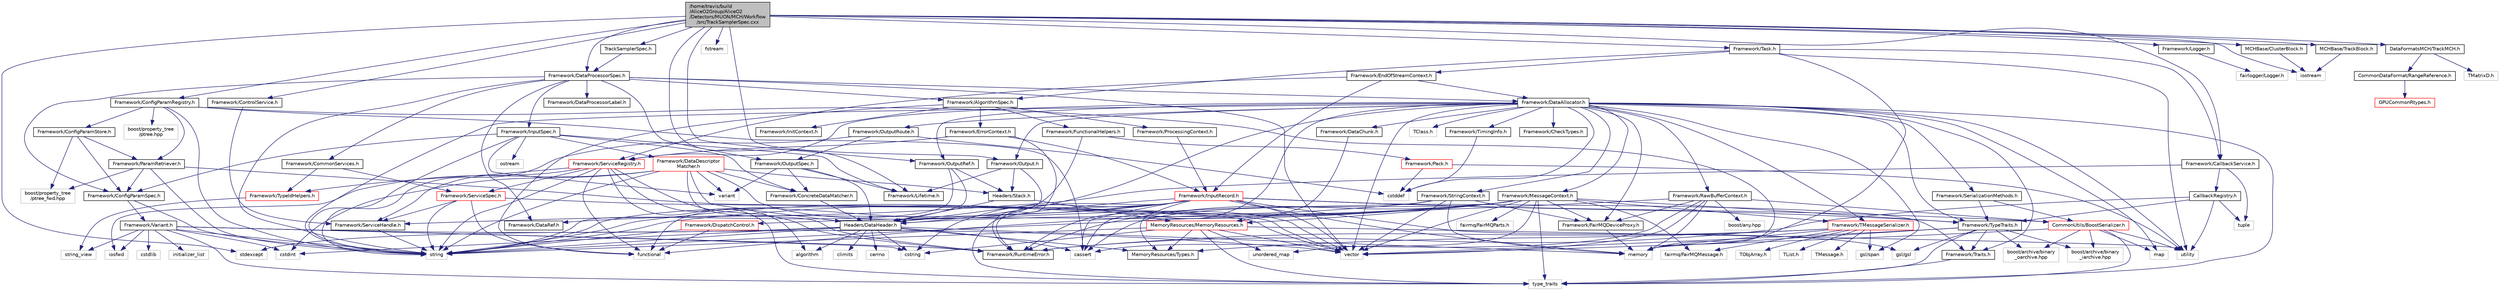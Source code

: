 digraph "/home/travis/build/AliceO2Group/AliceO2/Detectors/MUON/MCH/Workflow/src/TrackSamplerSpec.cxx"
{
 // INTERACTIVE_SVG=YES
  bgcolor="transparent";
  edge [fontname="Helvetica",fontsize="10",labelfontname="Helvetica",labelfontsize="10"];
  node [fontname="Helvetica",fontsize="10",shape=record];
  Node0 [label="/home/travis/build\l/AliceO2Group/AliceO2\l/Detectors/MUON/MCH/Workflow\l/src/TrackSamplerSpec.cxx",height=0.2,width=0.4,color="black", fillcolor="grey75", style="filled", fontcolor="black"];
  Node0 -> Node1 [color="midnightblue",fontsize="10",style="solid",fontname="Helvetica"];
  Node1 [label="TrackSamplerSpec.h",height=0.2,width=0.4,color="black",URL="$da/d4e/TrackSamplerSpec_8h.html",tooltip="Definition of a data processor to read and send tracks. "];
  Node1 -> Node2 [color="midnightblue",fontsize="10",style="solid",fontname="Helvetica"];
  Node2 [label="Framework/DataProcessorSpec.h",height=0.2,width=0.4,color="black",URL="$d0/df4/DataProcessorSpec_8h.html"];
  Node2 -> Node3 [color="midnightblue",fontsize="10",style="solid",fontname="Helvetica"];
  Node3 [label="Framework/AlgorithmSpec.h",height=0.2,width=0.4,color="black",URL="$d0/d14/AlgorithmSpec_8h.html"];
  Node3 -> Node4 [color="midnightblue",fontsize="10",style="solid",fontname="Helvetica"];
  Node4 [label="Framework/ProcessingContext.h",height=0.2,width=0.4,color="black",URL="$de/d6a/ProcessingContext_8h.html"];
  Node4 -> Node5 [color="midnightblue",fontsize="10",style="solid",fontname="Helvetica"];
  Node5 [label="Framework/InputRecord.h",height=0.2,width=0.4,color="red",URL="$d6/d5c/InputRecord_8h.html"];
  Node5 -> Node6 [color="midnightblue",fontsize="10",style="solid",fontname="Helvetica"];
  Node6 [label="Framework/DataRef.h",height=0.2,width=0.4,color="black",URL="$d5/dfb/DataRef_8h.html"];
  Node5 -> Node23 [color="midnightblue",fontsize="10",style="solid",fontname="Helvetica"];
  Node23 [label="Framework/TypeTraits.h",height=0.2,width=0.4,color="black",URL="$d0/d95/TypeTraits_8h.html"];
  Node23 -> Node24 [color="midnightblue",fontsize="10",style="solid",fontname="Helvetica"];
  Node24 [label="type_traits",height=0.2,width=0.4,color="grey75"];
  Node23 -> Node25 [color="midnightblue",fontsize="10",style="solid",fontname="Helvetica"];
  Node25 [label="vector",height=0.2,width=0.4,color="grey75"];
  Node23 -> Node18 [color="midnightblue",fontsize="10",style="solid",fontname="Helvetica"];
  Node18 [label="memory",height=0.2,width=0.4,color="grey75"];
  Node23 -> Node26 [color="midnightblue",fontsize="10",style="solid",fontname="Helvetica"];
  Node26 [label="Framework/Traits.h",height=0.2,width=0.4,color="black",URL="$db/d31/Traits_8h.html"];
  Node26 -> Node24 [color="midnightblue",fontsize="10",style="solid",fontname="Helvetica"];
  Node23 -> Node27 [color="midnightblue",fontsize="10",style="solid",fontname="Helvetica"];
  Node27 [label="boost/archive/binary\l_iarchive.hpp",height=0.2,width=0.4,color="grey75"];
  Node23 -> Node28 [color="midnightblue",fontsize="10",style="solid",fontname="Helvetica"];
  Node28 [label="boost/archive/binary\l_oarchive.hpp",height=0.2,width=0.4,color="grey75"];
  Node23 -> Node29 [color="midnightblue",fontsize="10",style="solid",fontname="Helvetica"];
  Node29 [label="gsl/gsl",height=0.2,width=0.4,color="grey75"];
  Node5 -> Node26 [color="midnightblue",fontsize="10",style="solid",fontname="Helvetica"];
  Node5 -> Node11 [color="midnightblue",fontsize="10",style="solid",fontname="Helvetica"];
  Node11 [label="Framework/RuntimeError.h",height=0.2,width=0.4,color="black",URL="$d1/d76/RuntimeError_8h.html"];
  Node5 -> Node20 [color="midnightblue",fontsize="10",style="solid",fontname="Helvetica"];
  Node20 [label="MemoryResources/Types.h",height=0.2,width=0.4,color="black",URL="$d7/df8/Types_8h.html"];
  Node5 -> Node46 [color="midnightblue",fontsize="10",style="solid",fontname="Helvetica"];
  Node46 [label="Headers/DataHeader.h",height=0.2,width=0.4,color="black",URL="$dc/dcd/DataHeader_8h.html"];
  Node46 -> Node47 [color="midnightblue",fontsize="10",style="solid",fontname="Helvetica"];
  Node47 [label="cstdint",height=0.2,width=0.4,color="grey75"];
  Node46 -> Node18 [color="midnightblue",fontsize="10",style="solid",fontname="Helvetica"];
  Node46 -> Node48 [color="midnightblue",fontsize="10",style="solid",fontname="Helvetica"];
  Node48 [label="cassert",height=0.2,width=0.4,color="grey75"];
  Node46 -> Node49 [color="midnightblue",fontsize="10",style="solid",fontname="Helvetica"];
  Node49 [label="cstring",height=0.2,width=0.4,color="grey75"];
  Node46 -> Node50 [color="midnightblue",fontsize="10",style="solid",fontname="Helvetica"];
  Node50 [label="algorithm",height=0.2,width=0.4,color="grey75"];
  Node46 -> Node51 [color="midnightblue",fontsize="10",style="solid",fontname="Helvetica"];
  Node51 [label="stdexcept",height=0.2,width=0.4,color="grey75"];
  Node46 -> Node52 [color="midnightblue",fontsize="10",style="solid",fontname="Helvetica"];
  Node52 [label="string",height=0.2,width=0.4,color="grey75"];
  Node46 -> Node53 [color="midnightblue",fontsize="10",style="solid",fontname="Helvetica"];
  Node53 [label="climits",height=0.2,width=0.4,color="grey75"];
  Node46 -> Node20 [color="midnightblue",fontsize="10",style="solid",fontname="Helvetica"];
  Node46 -> Node54 [color="midnightblue",fontsize="10",style="solid",fontname="Helvetica"];
  Node54 [label="cerrno",height=0.2,width=0.4,color="grey75"];
  Node5 -> Node30 [color="midnightblue",fontsize="10",style="solid",fontname="Helvetica"];
  Node30 [label="CommonUtils/BoostSerializer.h",height=0.2,width=0.4,color="red",URL="$d7/d91/BoostSerializer_8h.html",tooltip="Templatised boost serializer/deserializer for containers and base types. "];
  Node30 -> Node31 [color="midnightblue",fontsize="10",style="solid",fontname="Helvetica"];
  Node31 [label="utility",height=0.2,width=0.4,color="grey75"];
  Node30 -> Node24 [color="midnightblue",fontsize="10",style="solid",fontname="Helvetica"];
  Node30 -> Node25 [color="midnightblue",fontsize="10",style="solid",fontname="Helvetica"];
  Node30 -> Node34 [color="midnightblue",fontsize="10",style="solid",fontname="Helvetica"];
  Node34 [label="map",height=0.2,width=0.4,color="grey75"];
  Node30 -> Node27 [color="midnightblue",fontsize="10",style="solid",fontname="Helvetica"];
  Node30 -> Node28 [color="midnightblue",fontsize="10",style="solid",fontname="Helvetica"];
  Node5 -> Node29 [color="midnightblue",fontsize="10",style="solid",fontname="Helvetica"];
  Node5 -> Node52 [color="midnightblue",fontsize="10",style="solid",fontname="Helvetica"];
  Node5 -> Node25 [color="midnightblue",fontsize="10",style="solid",fontname="Helvetica"];
  Node5 -> Node49 [color="midnightblue",fontsize="10",style="solid",fontname="Helvetica"];
  Node5 -> Node48 [color="midnightblue",fontsize="10",style="solid",fontname="Helvetica"];
  Node5 -> Node18 [color="midnightblue",fontsize="10",style="solid",fontname="Helvetica"];
  Node5 -> Node24 [color="midnightblue",fontsize="10",style="solid",fontname="Helvetica"];
  Node3 -> Node93 [color="midnightblue",fontsize="10",style="solid",fontname="Helvetica"];
  Node93 [label="Framework/ErrorContext.h",height=0.2,width=0.4,color="black",URL="$d7/dad/ErrorContext_8h.html"];
  Node93 -> Node5 [color="midnightblue",fontsize="10",style="solid",fontname="Helvetica"];
  Node93 -> Node94 [color="midnightblue",fontsize="10",style="solid",fontname="Helvetica"];
  Node94 [label="Framework/ServiceRegistry.h",height=0.2,width=0.4,color="red",URL="$d8/d17/ServiceRegistry_8h.html"];
  Node94 -> Node95 [color="midnightblue",fontsize="10",style="solid",fontname="Helvetica"];
  Node95 [label="Framework/ServiceHandle.h",height=0.2,width=0.4,color="black",URL="$d3/d28/ServiceHandle_8h.html"];
  Node95 -> Node52 [color="midnightblue",fontsize="10",style="solid",fontname="Helvetica"];
  Node94 -> Node96 [color="midnightblue",fontsize="10",style="solid",fontname="Helvetica"];
  Node96 [label="Framework/ServiceSpec.h",height=0.2,width=0.4,color="red",URL="$d4/d61/ServiceSpec_8h.html"];
  Node96 -> Node95 [color="midnightblue",fontsize="10",style="solid",fontname="Helvetica"];
  Node96 -> Node88 [color="midnightblue",fontsize="10",style="solid",fontname="Helvetica"];
  Node88 [label="functional",height=0.2,width=0.4,color="grey75"];
  Node96 -> Node52 [color="midnightblue",fontsize="10",style="solid",fontname="Helvetica"];
  Node96 -> Node25 [color="midnightblue",fontsize="10",style="solid",fontname="Helvetica"];
  Node94 -> Node107 [color="midnightblue",fontsize="10",style="solid",fontname="Helvetica"];
  Node107 [label="Framework/TypeIdHelpers.h",height=0.2,width=0.4,color="red",URL="$d2/d9a/TypeIdHelpers_8h.html"];
  Node107 -> Node80 [color="midnightblue",fontsize="10",style="solid",fontname="Helvetica"];
  Node80 [label="string_view",height=0.2,width=0.4,color="grey75"];
  Node94 -> Node11 [color="midnightblue",fontsize="10",style="solid",fontname="Helvetica"];
  Node94 -> Node50 [color="midnightblue",fontsize="10",style="solid",fontname="Helvetica"];
  Node94 -> Node88 [color="midnightblue",fontsize="10",style="solid",fontname="Helvetica"];
  Node94 -> Node52 [color="midnightblue",fontsize="10",style="solid",fontname="Helvetica"];
  Node94 -> Node24 [color="midnightblue",fontsize="10",style="solid",fontname="Helvetica"];
  Node93 -> Node11 [color="midnightblue",fontsize="10",style="solid",fontname="Helvetica"];
  Node3 -> Node113 [color="midnightblue",fontsize="10",style="solid",fontname="Helvetica"];
  Node113 [label="Framework/InitContext.h",height=0.2,width=0.4,color="black",URL="$d4/d2b/InitContext_8h.html"];
  Node3 -> Node114 [color="midnightblue",fontsize="10",style="solid",fontname="Helvetica"];
  Node114 [label="Framework/FunctionalHelpers.h",height=0.2,width=0.4,color="black",URL="$de/d9b/FunctionalHelpers_8h.html"];
  Node114 -> Node115 [color="midnightblue",fontsize="10",style="solid",fontname="Helvetica"];
  Node115 [label="Framework/Pack.h",height=0.2,width=0.4,color="red",URL="$dd/dce/Pack_8h.html"];
  Node115 -> Node89 [color="midnightblue",fontsize="10",style="solid",fontname="Helvetica"];
  Node89 [label="cstddef",height=0.2,width=0.4,color="grey75"];
  Node115 -> Node31 [color="midnightblue",fontsize="10",style="solid",fontname="Helvetica"];
  Node114 -> Node88 [color="midnightblue",fontsize="10",style="solid",fontname="Helvetica"];
  Node3 -> Node88 [color="midnightblue",fontsize="10",style="solid",fontname="Helvetica"];
  Node2 -> Node76 [color="midnightblue",fontsize="10",style="solid",fontname="Helvetica"];
  Node76 [label="Framework/ConfigParamSpec.h",height=0.2,width=0.4,color="black",URL="$d0/d1c/ConfigParamSpec_8h.html"];
  Node76 -> Node77 [color="midnightblue",fontsize="10",style="solid",fontname="Helvetica"];
  Node77 [label="Framework/Variant.h",height=0.2,width=0.4,color="black",URL="$de/d56/Variant_8h.html"];
  Node77 -> Node11 [color="midnightblue",fontsize="10",style="solid",fontname="Helvetica"];
  Node77 -> Node24 [color="midnightblue",fontsize="10",style="solid",fontname="Helvetica"];
  Node77 -> Node49 [color="midnightblue",fontsize="10",style="solid",fontname="Helvetica"];
  Node77 -> Node47 [color="midnightblue",fontsize="10",style="solid",fontname="Helvetica"];
  Node77 -> Node78 [color="midnightblue",fontsize="10",style="solid",fontname="Helvetica"];
  Node78 [label="cstdlib",height=0.2,width=0.4,color="grey75"];
  Node77 -> Node74 [color="midnightblue",fontsize="10",style="solid",fontname="Helvetica"];
  Node74 [label="iosfwd",height=0.2,width=0.4,color="grey75"];
  Node77 -> Node79 [color="midnightblue",fontsize="10",style="solid",fontname="Helvetica"];
  Node79 [label="initializer_list",height=0.2,width=0.4,color="grey75"];
  Node77 -> Node80 [color="midnightblue",fontsize="10",style="solid",fontname="Helvetica"];
  Node77 -> Node25 [color="midnightblue",fontsize="10",style="solid",fontname="Helvetica"];
  Node77 -> Node52 [color="midnightblue",fontsize="10",style="solid",fontname="Helvetica"];
  Node76 -> Node52 [color="midnightblue",fontsize="10",style="solid",fontname="Helvetica"];
  Node2 -> Node116 [color="midnightblue",fontsize="10",style="solid",fontname="Helvetica"];
  Node116 [label="Framework/DataProcessorLabel.h",height=0.2,width=0.4,color="black",URL="$d1/df2/DataProcessorLabel_8h.html"];
  Node2 -> Node6 [color="midnightblue",fontsize="10",style="solid",fontname="Helvetica"];
  Node2 -> Node117 [color="midnightblue",fontsize="10",style="solid",fontname="Helvetica"];
  Node117 [label="Framework/DataAllocator.h",height=0.2,width=0.4,color="black",URL="$d1/d28/DataAllocator_8h.html"];
  Node117 -> Node118 [color="midnightblue",fontsize="10",style="solid",fontname="Helvetica"];
  Node118 [label="Framework/MessageContext.h",height=0.2,width=0.4,color="black",URL="$dc/dc4/MessageContext_8h.html"];
  Node118 -> Node119 [color="midnightblue",fontsize="10",style="solid",fontname="Helvetica"];
  Node119 [label="Framework/DispatchControl.h",height=0.2,width=0.4,color="red",URL="$dd/dda/DispatchControl_8h.html"];
  Node119 -> Node88 [color="midnightblue",fontsize="10",style="solid",fontname="Helvetica"];
  Node119 -> Node52 [color="midnightblue",fontsize="10",style="solid",fontname="Helvetica"];
  Node118 -> Node121 [color="midnightblue",fontsize="10",style="solid",fontname="Helvetica"];
  Node121 [label="Framework/FairMQDeviceProxy.h",height=0.2,width=0.4,color="black",URL="$d8/d71/FairMQDeviceProxy_8h.html"];
  Node121 -> Node18 [color="midnightblue",fontsize="10",style="solid",fontname="Helvetica"];
  Node118 -> Node11 [color="midnightblue",fontsize="10",style="solid",fontname="Helvetica"];
  Node118 -> Node9 [color="midnightblue",fontsize="10",style="solid",fontname="Helvetica"];
  Node9 [label="Framework/TMessageSerializer.h",height=0.2,width=0.4,color="red",URL="$d8/d3c/TMessageSerializer_8h.html"];
  Node9 -> Node10 [color="midnightblue",fontsize="10",style="solid",fontname="Helvetica"];
  Node10 [label="fairmq/FairMQMessage.h",height=0.2,width=0.4,color="grey75"];
  Node9 -> Node11 [color="midnightblue",fontsize="10",style="solid",fontname="Helvetica"];
  Node9 -> Node12 [color="midnightblue",fontsize="10",style="solid",fontname="Helvetica"];
  Node12 [label="TList.h",height=0.2,width=0.4,color="grey75"];
  Node9 -> Node13 [color="midnightblue",fontsize="10",style="solid",fontname="Helvetica"];
  Node13 [label="TMessage.h",height=0.2,width=0.4,color="grey75"];
  Node9 -> Node14 [color="midnightblue",fontsize="10",style="solid",fontname="Helvetica"];
  Node14 [label="TObjArray.h",height=0.2,width=0.4,color="grey75"];
  Node9 -> Node17 [color="midnightblue",fontsize="10",style="solid",fontname="Helvetica"];
  Node17 [label="gsl/span",height=0.2,width=0.4,color="grey75"];
  Node9 -> Node18 [color="midnightblue",fontsize="10",style="solid",fontname="Helvetica"];
  Node9 -> Node20 [color="midnightblue",fontsize="10",style="solid",fontname="Helvetica"];
  Node118 -> Node23 [color="midnightblue",fontsize="10",style="solid",fontname="Helvetica"];
  Node118 -> Node46 [color="midnightblue",fontsize="10",style="solid",fontname="Helvetica"];
  Node118 -> Node64 [color="midnightblue",fontsize="10",style="solid",fontname="Helvetica"];
  Node64 [label="MemoryResources/MemoryResources.h",height=0.2,width=0.4,color="red",URL="$dc/d03/MemoryResources_8h.html"];
  Node64 -> Node49 [color="midnightblue",fontsize="10",style="solid",fontname="Helvetica"];
  Node64 -> Node52 [color="midnightblue",fontsize="10",style="solid",fontname="Helvetica"];
  Node64 -> Node24 [color="midnightblue",fontsize="10",style="solid",fontname="Helvetica"];
  Node64 -> Node31 [color="midnightblue",fontsize="10",style="solid",fontname="Helvetica"];
  Node64 -> Node25 [color="midnightblue",fontsize="10",style="solid",fontname="Helvetica"];
  Node64 -> Node69 [color="midnightblue",fontsize="10",style="solid",fontname="Helvetica"];
  Node69 [label="unordered_map",height=0.2,width=0.4,color="grey75"];
  Node64 -> Node20 [color="midnightblue",fontsize="10",style="solid",fontname="Helvetica"];
  Node118 -> Node10 [color="midnightblue",fontsize="10",style="solid",fontname="Helvetica"];
  Node118 -> Node122 [color="midnightblue",fontsize="10",style="solid",fontname="Helvetica"];
  Node122 [label="fairmq/FairMQParts.h",height=0.2,width=0.4,color="grey75"];
  Node118 -> Node48 [color="midnightblue",fontsize="10",style="solid",fontname="Helvetica"];
  Node118 -> Node88 [color="midnightblue",fontsize="10",style="solid",fontname="Helvetica"];
  Node118 -> Node52 [color="midnightblue",fontsize="10",style="solid",fontname="Helvetica"];
  Node118 -> Node24 [color="midnightblue",fontsize="10",style="solid",fontname="Helvetica"];
  Node118 -> Node69 [color="midnightblue",fontsize="10",style="solid",fontname="Helvetica"];
  Node118 -> Node25 [color="midnightblue",fontsize="10",style="solid",fontname="Helvetica"];
  Node117 -> Node123 [color="midnightblue",fontsize="10",style="solid",fontname="Helvetica"];
  Node123 [label="Framework/StringContext.h",height=0.2,width=0.4,color="black",URL="$dd/df6/StringContext_8h.html"];
  Node123 -> Node121 [color="midnightblue",fontsize="10",style="solid",fontname="Helvetica"];
  Node123 -> Node25 [color="midnightblue",fontsize="10",style="solid",fontname="Helvetica"];
  Node123 -> Node48 [color="midnightblue",fontsize="10",style="solid",fontname="Helvetica"];
  Node123 -> Node52 [color="midnightblue",fontsize="10",style="solid",fontname="Helvetica"];
  Node123 -> Node18 [color="midnightblue",fontsize="10",style="solid",fontname="Helvetica"];
  Node117 -> Node124 [color="midnightblue",fontsize="10",style="solid",fontname="Helvetica"];
  Node124 [label="Framework/RawBufferContext.h",height=0.2,width=0.4,color="black",URL="$d8/d25/RawBufferContext_8h.html",tooltip=" "];
  Node124 -> Node121 [color="midnightblue",fontsize="10",style="solid",fontname="Helvetica"];
  Node124 -> Node30 [color="midnightblue",fontsize="10",style="solid",fontname="Helvetica"];
  Node124 -> Node25 [color="midnightblue",fontsize="10",style="solid",fontname="Helvetica"];
  Node124 -> Node48 [color="midnightblue",fontsize="10",style="solid",fontname="Helvetica"];
  Node124 -> Node52 [color="midnightblue",fontsize="10",style="solid",fontname="Helvetica"];
  Node124 -> Node18 [color="midnightblue",fontsize="10",style="solid",fontname="Helvetica"];
  Node124 -> Node125 [color="midnightblue",fontsize="10",style="solid",fontname="Helvetica"];
  Node125 [label="boost/any.hpp",height=0.2,width=0.4,color="grey75"];
  Node117 -> Node82 [color="midnightblue",fontsize="10",style="solid",fontname="Helvetica"];
  Node82 [label="Framework/Output.h",height=0.2,width=0.4,color="black",URL="$d3/ddf/Output_8h.html"];
  Node82 -> Node46 [color="midnightblue",fontsize="10",style="solid",fontname="Helvetica"];
  Node82 -> Node55 [color="midnightblue",fontsize="10",style="solid",fontname="Helvetica"];
  Node55 [label="Framework/Lifetime.h",height=0.2,width=0.4,color="black",URL="$dc/dca/Lifetime_8h.html"];
  Node82 -> Node63 [color="midnightblue",fontsize="10",style="solid",fontname="Helvetica"];
  Node63 [label="Headers/Stack.h",height=0.2,width=0.4,color="black",URL="$d4/d00/Headers_2include_2Headers_2Stack_8h.html"];
  Node63 -> Node64 [color="midnightblue",fontsize="10",style="solid",fontname="Helvetica"];
  Node63 -> Node46 [color="midnightblue",fontsize="10",style="solid",fontname="Helvetica"];
  Node117 -> Node126 [color="midnightblue",fontsize="10",style="solid",fontname="Helvetica"];
  Node126 [label="Framework/OutputRef.h",height=0.2,width=0.4,color="black",URL="$d6/d5a/OutputRef_8h.html"];
  Node126 -> Node46 [color="midnightblue",fontsize="10",style="solid",fontname="Helvetica"];
  Node126 -> Node63 [color="midnightblue",fontsize="10",style="solid",fontname="Helvetica"];
  Node126 -> Node52 [color="midnightblue",fontsize="10",style="solid",fontname="Helvetica"];
  Node117 -> Node127 [color="midnightblue",fontsize="10",style="solid",fontname="Helvetica"];
  Node127 [label="Framework/OutputRoute.h",height=0.2,width=0.4,color="black",URL="$d6/df4/OutputRoute_8h.html"];
  Node127 -> Node45 [color="midnightblue",fontsize="10",style="solid",fontname="Helvetica"];
  Node45 [label="Framework/OutputSpec.h",height=0.2,width=0.4,color="black",URL="$db/d2d/OutputSpec_8h.html"];
  Node45 -> Node46 [color="midnightblue",fontsize="10",style="solid",fontname="Helvetica"];
  Node45 -> Node55 [color="midnightblue",fontsize="10",style="solid",fontname="Helvetica"];
  Node45 -> Node56 [color="midnightblue",fontsize="10",style="solid",fontname="Helvetica"];
  Node56 [label="Framework/ConcreteDataMatcher.h",height=0.2,width=0.4,color="black",URL="$d0/d1b/ConcreteDataMatcher_8h.html"];
  Node56 -> Node46 [color="midnightblue",fontsize="10",style="solid",fontname="Helvetica"];
  Node45 -> Node57 [color="midnightblue",fontsize="10",style="solid",fontname="Helvetica"];
  Node57 [label="variant",height=0.2,width=0.4,color="grey75"];
  Node127 -> Node89 [color="midnightblue",fontsize="10",style="solid",fontname="Helvetica"];
  Node127 -> Node52 [color="midnightblue",fontsize="10",style="solid",fontname="Helvetica"];
  Node117 -> Node128 [color="midnightblue",fontsize="10",style="solid",fontname="Helvetica"];
  Node128 [label="Framework/DataChunk.h",height=0.2,width=0.4,color="black",URL="$d7/d31/DataChunk_8h.html"];
  Node128 -> Node64 [color="midnightblue",fontsize="10",style="solid",fontname="Helvetica"];
  Node117 -> Node121 [color="midnightblue",fontsize="10",style="solid",fontname="Helvetica"];
  Node117 -> Node129 [color="midnightblue",fontsize="10",style="solid",fontname="Helvetica"];
  Node129 [label="Framework/TimingInfo.h",height=0.2,width=0.4,color="black",URL="$da/d2b/TimingInfo_8h.html"];
  Node129 -> Node89 [color="midnightblue",fontsize="10",style="solid",fontname="Helvetica"];
  Node117 -> Node9 [color="midnightblue",fontsize="10",style="solid",fontname="Helvetica"];
  Node117 -> Node23 [color="midnightblue",fontsize="10",style="solid",fontname="Helvetica"];
  Node117 -> Node26 [color="midnightblue",fontsize="10",style="solid",fontname="Helvetica"];
  Node117 -> Node22 [color="midnightblue",fontsize="10",style="solid",fontname="Helvetica"];
  Node22 [label="Framework/SerializationMethods.h",height=0.2,width=0.4,color="black",URL="$d1/d53/SerializationMethods_8h.html",tooltip="Type wrappers for enfording a specific serialization method. "];
  Node22 -> Node23 [color="midnightblue",fontsize="10",style="solid",fontname="Helvetica"];
  Node22 -> Node30 [color="midnightblue",fontsize="10",style="solid",fontname="Helvetica"];
  Node117 -> Node84 [color="midnightblue",fontsize="10",style="solid",fontname="Helvetica"];
  Node84 [label="Framework/CheckTypes.h",height=0.2,width=0.4,color="black",URL="$d1/d00/CheckTypes_8h.html"];
  Node117 -> Node94 [color="midnightblue",fontsize="10",style="solid",fontname="Helvetica"];
  Node117 -> Node11 [color="midnightblue",fontsize="10",style="solid",fontname="Helvetica"];
  Node117 -> Node46 [color="midnightblue",fontsize="10",style="solid",fontname="Helvetica"];
  Node117 -> Node21 [color="midnightblue",fontsize="10",style="solid",fontname="Helvetica"];
  Node21 [label="TClass.h",height=0.2,width=0.4,color="grey75"];
  Node117 -> Node17 [color="midnightblue",fontsize="10",style="solid",fontname="Helvetica"];
  Node117 -> Node25 [color="midnightblue",fontsize="10",style="solid",fontname="Helvetica"];
  Node117 -> Node34 [color="midnightblue",fontsize="10",style="solid",fontname="Helvetica"];
  Node117 -> Node52 [color="midnightblue",fontsize="10",style="solid",fontname="Helvetica"];
  Node117 -> Node31 [color="midnightblue",fontsize="10",style="solid",fontname="Helvetica"];
  Node117 -> Node24 [color="midnightblue",fontsize="10",style="solid",fontname="Helvetica"];
  Node117 -> Node89 [color="midnightblue",fontsize="10",style="solid",fontname="Helvetica"];
  Node2 -> Node58 [color="midnightblue",fontsize="10",style="solid",fontname="Helvetica"];
  Node58 [label="Framework/InputSpec.h",height=0.2,width=0.4,color="black",URL="$d5/d3f/InputSpec_8h.html"];
  Node58 -> Node55 [color="midnightblue",fontsize="10",style="solid",fontname="Helvetica"];
  Node58 -> Node56 [color="midnightblue",fontsize="10",style="solid",fontname="Helvetica"];
  Node58 -> Node59 [color="midnightblue",fontsize="10",style="solid",fontname="Helvetica"];
  Node59 [label="Framework/DataDescriptor\lMatcher.h",height=0.2,width=0.4,color="red",URL="$d3/da3/DataDescriptorMatcher_8h.html"];
  Node59 -> Node56 [color="midnightblue",fontsize="10",style="solid",fontname="Helvetica"];
  Node59 -> Node11 [color="midnightblue",fontsize="10",style="solid",fontname="Helvetica"];
  Node59 -> Node46 [color="midnightblue",fontsize="10",style="solid",fontname="Helvetica"];
  Node59 -> Node63 [color="midnightblue",fontsize="10",style="solid",fontname="Helvetica"];
  Node59 -> Node47 [color="midnightblue",fontsize="10",style="solid",fontname="Helvetica"];
  Node59 -> Node74 [color="midnightblue",fontsize="10",style="solid",fontname="Helvetica"];
  Node59 -> Node52 [color="midnightblue",fontsize="10",style="solid",fontname="Helvetica"];
  Node59 -> Node57 [color="midnightblue",fontsize="10",style="solid",fontname="Helvetica"];
  Node59 -> Node25 [color="midnightblue",fontsize="10",style="solid",fontname="Helvetica"];
  Node58 -> Node76 [color="midnightblue",fontsize="10",style="solid",fontname="Helvetica"];
  Node58 -> Node52 [color="midnightblue",fontsize="10",style="solid",fontname="Helvetica"];
  Node58 -> Node81 [color="midnightblue",fontsize="10",style="solid",fontname="Helvetica"];
  Node81 [label="ostream",height=0.2,width=0.4,color="grey75"];
  Node58 -> Node57 [color="midnightblue",fontsize="10",style="solid",fontname="Helvetica"];
  Node2 -> Node45 [color="midnightblue",fontsize="10",style="solid",fontname="Helvetica"];
  Node2 -> Node130 [color="midnightblue",fontsize="10",style="solid",fontname="Helvetica"];
  Node130 [label="Framework/CommonServices.h",height=0.2,width=0.4,color="black",URL="$d8/d02/CommonServices_8h.html"];
  Node130 -> Node96 [color="midnightblue",fontsize="10",style="solid",fontname="Helvetica"];
  Node130 -> Node107 [color="midnightblue",fontsize="10",style="solid",fontname="Helvetica"];
  Node2 -> Node52 [color="midnightblue",fontsize="10",style="solid",fontname="Helvetica"];
  Node2 -> Node25 [color="midnightblue",fontsize="10",style="solid",fontname="Helvetica"];
  Node0 -> Node131 [color="midnightblue",fontsize="10",style="solid",fontname="Helvetica"];
  Node131 [label="iostream",height=0.2,width=0.4,color="grey75"];
  Node0 -> Node132 [color="midnightblue",fontsize="10",style="solid",fontname="Helvetica"];
  Node132 [label="fstream",height=0.2,width=0.4,color="grey75"];
  Node0 -> Node51 [color="midnightblue",fontsize="10",style="solid",fontname="Helvetica"];
  Node0 -> Node133 [color="midnightblue",fontsize="10",style="solid",fontname="Helvetica"];
  Node133 [label="Framework/CallbackService.h",height=0.2,width=0.4,color="black",URL="$d9/d7f/CallbackService_8h.html"];
  Node133 -> Node134 [color="midnightblue",fontsize="10",style="solid",fontname="Helvetica"];
  Node134 [label="CallbackRegistry.h",height=0.2,width=0.4,color="black",URL="$d7/d3e/CallbackRegistry_8h.html",tooltip="A generic registry for callbacks. "];
  Node134 -> Node23 [color="midnightblue",fontsize="10",style="solid",fontname="Helvetica"];
  Node134 -> Node11 [color="midnightblue",fontsize="10",style="solid",fontname="Helvetica"];
  Node134 -> Node135 [color="midnightblue",fontsize="10",style="solid",fontname="Helvetica"];
  Node135 [label="tuple",height=0.2,width=0.4,color="grey75"];
  Node134 -> Node31 [color="midnightblue",fontsize="10",style="solid",fontname="Helvetica"];
  Node133 -> Node95 [color="midnightblue",fontsize="10",style="solid",fontname="Helvetica"];
  Node133 -> Node135 [color="midnightblue",fontsize="10",style="solid",fontname="Helvetica"];
  Node0 -> Node136 [color="midnightblue",fontsize="10",style="solid",fontname="Helvetica"];
  Node136 [label="Framework/ConfigParamRegistry.h",height=0.2,width=0.4,color="black",URL="$de/dc6/ConfigParamRegistry_8h.html"];
  Node136 -> Node137 [color="midnightblue",fontsize="10",style="solid",fontname="Helvetica"];
  Node137 [label="Framework/ParamRetriever.h",height=0.2,width=0.4,color="black",URL="$df/d72/ParamRetriever_8h.html"];
  Node137 -> Node76 [color="midnightblue",fontsize="10",style="solid",fontname="Helvetica"];
  Node137 -> Node138 [color="midnightblue",fontsize="10",style="solid",fontname="Helvetica"];
  Node138 [label="boost/property_tree\l/ptree_fwd.hpp",height=0.2,width=0.4,color="grey75"];
  Node137 -> Node52 [color="midnightblue",fontsize="10",style="solid",fontname="Helvetica"];
  Node137 -> Node25 [color="midnightblue",fontsize="10",style="solid",fontname="Helvetica"];
  Node136 -> Node139 [color="midnightblue",fontsize="10",style="solid",fontname="Helvetica"];
  Node139 [label="Framework/ConfigParamStore.h",height=0.2,width=0.4,color="black",URL="$dd/daf/ConfigParamStore_8h.html"];
  Node139 -> Node137 [color="midnightblue",fontsize="10",style="solid",fontname="Helvetica"];
  Node139 -> Node76 [color="midnightblue",fontsize="10",style="solid",fontname="Helvetica"];
  Node139 -> Node138 [color="midnightblue",fontsize="10",style="solid",fontname="Helvetica"];
  Node136 -> Node104 [color="midnightblue",fontsize="10",style="solid",fontname="Helvetica"];
  Node104 [label="boost/property_tree\l/ptree.hpp",height=0.2,width=0.4,color="grey75"];
  Node136 -> Node18 [color="midnightblue",fontsize="10",style="solid",fontname="Helvetica"];
  Node136 -> Node52 [color="midnightblue",fontsize="10",style="solid",fontname="Helvetica"];
  Node136 -> Node48 [color="midnightblue",fontsize="10",style="solid",fontname="Helvetica"];
  Node0 -> Node140 [color="midnightblue",fontsize="10",style="solid",fontname="Helvetica"];
  Node140 [label="Framework/ControlService.h",height=0.2,width=0.4,color="black",URL="$d2/d43/ControlService_8h.html"];
  Node140 -> Node95 [color="midnightblue",fontsize="10",style="solid",fontname="Helvetica"];
  Node0 -> Node2 [color="midnightblue",fontsize="10",style="solid",fontname="Helvetica"];
  Node0 -> Node55 [color="midnightblue",fontsize="10",style="solid",fontname="Helvetica"];
  Node0 -> Node82 [color="midnightblue",fontsize="10",style="solid",fontname="Helvetica"];
  Node0 -> Node126 [color="midnightblue",fontsize="10",style="solid",fontname="Helvetica"];
  Node0 -> Node141 [color="midnightblue",fontsize="10",style="solid",fontname="Helvetica"];
  Node141 [label="Framework/Task.h",height=0.2,width=0.4,color="black",URL="$df/d4f/Task_8h.html"];
  Node141 -> Node3 [color="midnightblue",fontsize="10",style="solid",fontname="Helvetica"];
  Node141 -> Node133 [color="midnightblue",fontsize="10",style="solid",fontname="Helvetica"];
  Node141 -> Node142 [color="midnightblue",fontsize="10",style="solid",fontname="Helvetica"];
  Node142 [label="Framework/EndOfStreamContext.h",height=0.2,width=0.4,color="black",URL="$d0/d77/EndOfStreamContext_8h.html"];
  Node142 -> Node5 [color="midnightblue",fontsize="10",style="solid",fontname="Helvetica"];
  Node142 -> Node94 [color="midnightblue",fontsize="10",style="solid",fontname="Helvetica"];
  Node142 -> Node117 [color="midnightblue",fontsize="10",style="solid",fontname="Helvetica"];
  Node141 -> Node31 [color="midnightblue",fontsize="10",style="solid",fontname="Helvetica"];
  Node141 -> Node18 [color="midnightblue",fontsize="10",style="solid",fontname="Helvetica"];
  Node0 -> Node143 [color="midnightblue",fontsize="10",style="solid",fontname="Helvetica"];
  Node143 [label="Framework/Logger.h",height=0.2,width=0.4,color="black",URL="$dd/da4/Logger_8h.html"];
  Node143 -> Node144 [color="midnightblue",fontsize="10",style="solid",fontname="Helvetica"];
  Node144 [label="fairlogger/Logger.h",height=0.2,width=0.4,color="grey75"];
  Node0 -> Node145 [color="midnightblue",fontsize="10",style="solid",fontname="Helvetica"];
  Node145 [label="DataFormatsMCH/TrackMCH.h",height=0.2,width=0.4,color="black",URL="$d1/d0b/TrackMCH_8h.html",tooltip="Definition of the MCH track. "];
  Node145 -> Node146 [color="midnightblue",fontsize="10",style="solid",fontname="Helvetica"];
  Node146 [label="TMatrixD.h",height=0.2,width=0.4,color="grey75"];
  Node145 -> Node147 [color="midnightblue",fontsize="10",style="solid",fontname="Helvetica"];
  Node147 [label="CommonDataFormat/RangeReference.h",height=0.2,width=0.4,color="black",URL="$de/d64/RangeReference_8h.html",tooltip="Class to refer to the 1st entry and N elements of some group in the continuous container. "];
  Node147 -> Node148 [color="midnightblue",fontsize="10",style="solid",fontname="Helvetica"];
  Node148 [label="GPUCommonRtypes.h",height=0.2,width=0.4,color="red",URL="$d2/d45/GPUCommonRtypes_8h.html"];
  Node0 -> Node150 [color="midnightblue",fontsize="10",style="solid",fontname="Helvetica"];
  Node150 [label="MCHBase/ClusterBlock.h",height=0.2,width=0.4,color="black",URL="$d3/db8/ClusterBlock_8h.html",tooltip="Definition of the MCH cluster minimal structure. "];
  Node150 -> Node131 [color="midnightblue",fontsize="10",style="solid",fontname="Helvetica"];
  Node0 -> Node151 [color="midnightblue",fontsize="10",style="solid",fontname="Helvetica"];
  Node151 [label="MCHBase/TrackBlock.h",height=0.2,width=0.4,color="black",URL="$d6/d45/TrackBlock_8h.html",tooltip="Definition of the MCH track parameters minimal structure. "];
  Node151 -> Node131 [color="midnightblue",fontsize="10",style="solid",fontname="Helvetica"];
}
